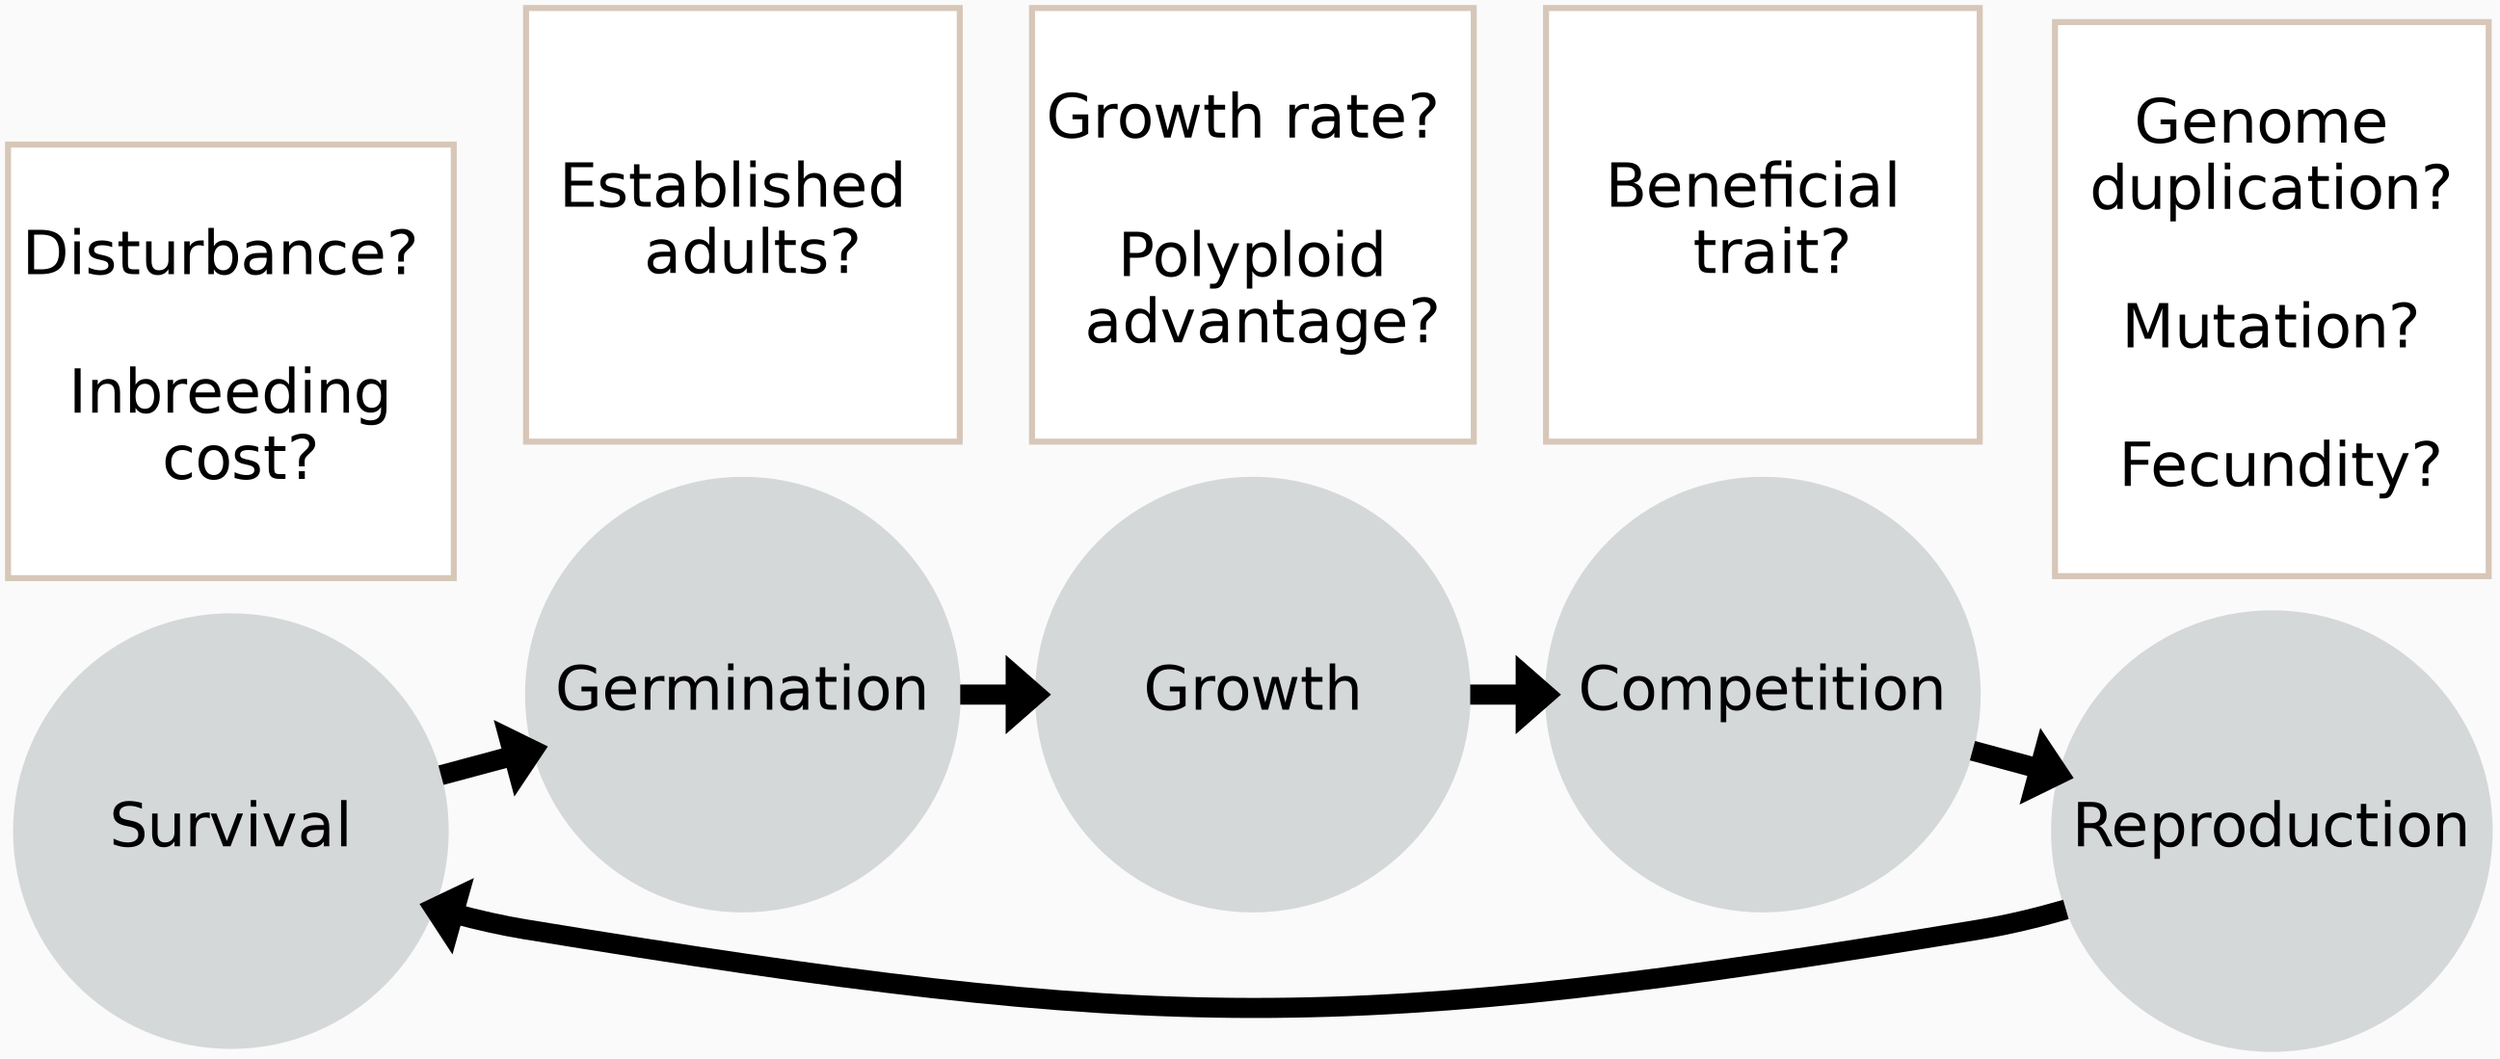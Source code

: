 graph dot {

  graph [
    fontsize = 10,
    rankdir = LR,
    bgcolor = "#fafafa"
    ]

  node [
    shape = circle,
    fontname = Helvetica,
    fontcolor = black,
    fontsize = 30,
    height = 3,
    color = "#d4d8d9",
    fillcolor = "#d4d8d9",
    style = filled
    ]

  1 [label = "Survival"]
  2 [label = "Germination"]
  3 [label = "Growth"]
  4 [label = "Competition"]
  5 [label = "Reproduction"]

  node [
    shape = box,
    fontsize = 30,
    color = "#d7c7b9",
    penwidth = 3,
    fillcolor = white,
    width = 3,
    margin = "0.1, 0.5"
    ]

  S [label = "Disturbance? \n\n Inbreeding \n cost?"]
  G [label = "Established \n adults?"]
  Gr [label = "Growth rate? \n\n Polyploid \n advantage?"]
  C [label = "Beneficial \n trait?"]
  R [label = "Genome \n duplication? \n\n Mutation? \n\n Fecundity?"]

  {rank = same; 1; S;}
  {rank = same; 2; G;}
  {rank = same; 3; Gr;}
  {rank = same; 4; C;}
  {rank = same; 5; R;}

  edge[color = black, dir = forward, penwidth = 10]

  1 -- 2 [arrowhead = normal]
  2 -- 3 [arrowhead = normal]
  3 -- 4 [arrowhead = normal]
  4 -- 5 [arrowhead = normal]
  5 -- 1 [arrowhead = normal]
}